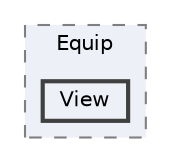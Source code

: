 digraph "C:/Users/むずでょ/Documents/Unity Projects/RMU-1-00-00-Research/Assets/RPGMaker/Codebase/Editor/Hierarchy/Region/Equip/View"
{
 // LATEX_PDF_SIZE
  bgcolor="transparent";
  edge [fontname=Helvetica,fontsize=10,labelfontname=Helvetica,labelfontsize=10];
  node [fontname=Helvetica,fontsize=10,shape=box,height=0.2,width=0.4];
  compound=true
  subgraph clusterdir_b472b5294a11c58721ea0d4d90b74e2d {
    graph [ bgcolor="#edf0f7", pencolor="grey50", label="Equip", fontname=Helvetica,fontsize=10 style="filled,dashed", URL="dir_b472b5294a11c58721ea0d4d90b74e2d.html",tooltip=""]
  dir_c034df25c7fb8b1e1b807d210778dcac [label="View", fillcolor="#edf0f7", color="grey25", style="filled,bold", URL="dir_c034df25c7fb8b1e1b807d210778dcac.html",tooltip=""];
  }
}
